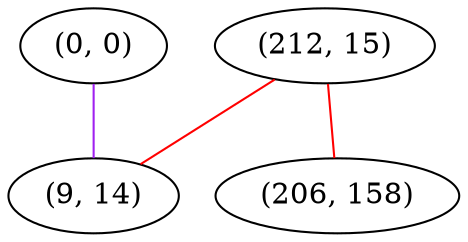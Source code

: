 graph "" {
"(212, 15)";
"(0, 0)";
"(9, 14)";
"(206, 158)";
"(212, 15)" -- "(9, 14)"  [color=red, key=0, weight=1];
"(212, 15)" -- "(206, 158)"  [color=red, key=0, weight=1];
"(0, 0)" -- "(9, 14)"  [color=purple, key=0, weight=4];
}
